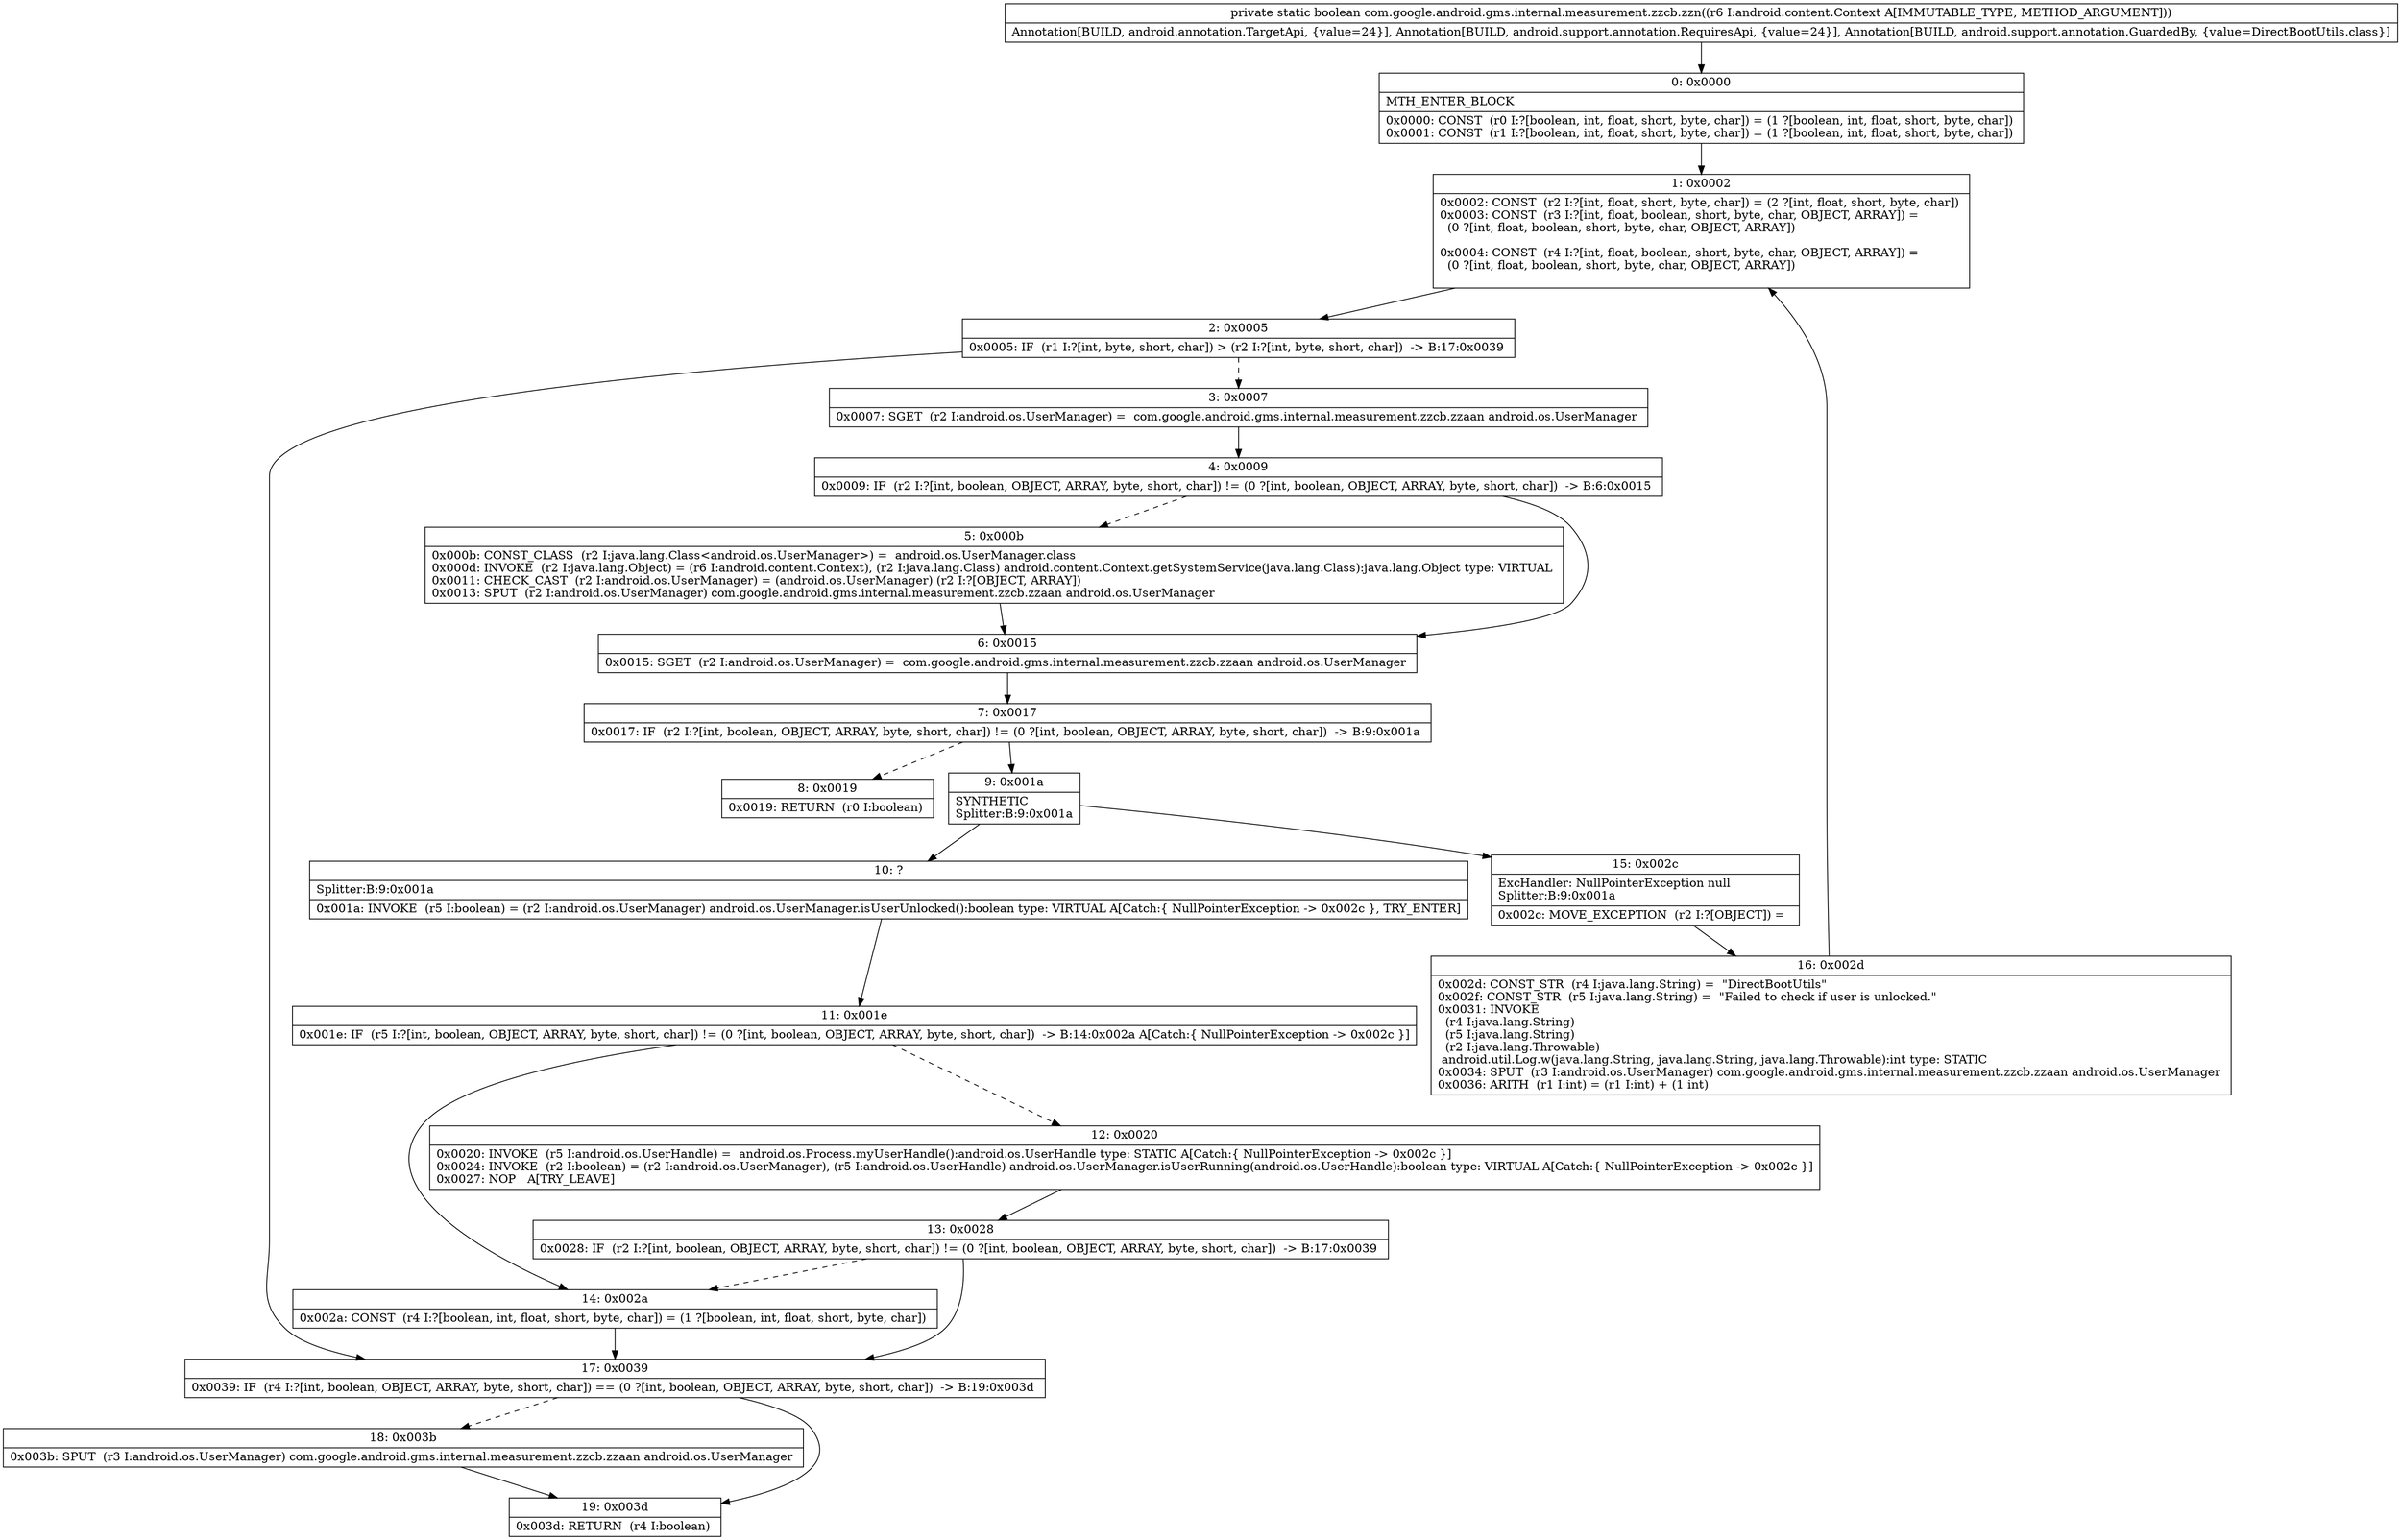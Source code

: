 digraph "CFG forcom.google.android.gms.internal.measurement.zzcb.zzn(Landroid\/content\/Context;)Z" {
Node_0 [shape=record,label="{0\:\ 0x0000|MTH_ENTER_BLOCK\l|0x0000: CONST  (r0 I:?[boolean, int, float, short, byte, char]) = (1 ?[boolean, int, float, short, byte, char]) \l0x0001: CONST  (r1 I:?[boolean, int, float, short, byte, char]) = (1 ?[boolean, int, float, short, byte, char]) \l}"];
Node_1 [shape=record,label="{1\:\ 0x0002|0x0002: CONST  (r2 I:?[int, float, short, byte, char]) = (2 ?[int, float, short, byte, char]) \l0x0003: CONST  (r3 I:?[int, float, boolean, short, byte, char, OBJECT, ARRAY]) = \l  (0 ?[int, float, boolean, short, byte, char, OBJECT, ARRAY])\l \l0x0004: CONST  (r4 I:?[int, float, boolean, short, byte, char, OBJECT, ARRAY]) = \l  (0 ?[int, float, boolean, short, byte, char, OBJECT, ARRAY])\l \l}"];
Node_2 [shape=record,label="{2\:\ 0x0005|0x0005: IF  (r1 I:?[int, byte, short, char]) \> (r2 I:?[int, byte, short, char])  \-\> B:17:0x0039 \l}"];
Node_3 [shape=record,label="{3\:\ 0x0007|0x0007: SGET  (r2 I:android.os.UserManager) =  com.google.android.gms.internal.measurement.zzcb.zzaan android.os.UserManager \l}"];
Node_4 [shape=record,label="{4\:\ 0x0009|0x0009: IF  (r2 I:?[int, boolean, OBJECT, ARRAY, byte, short, char]) != (0 ?[int, boolean, OBJECT, ARRAY, byte, short, char])  \-\> B:6:0x0015 \l}"];
Node_5 [shape=record,label="{5\:\ 0x000b|0x000b: CONST_CLASS  (r2 I:java.lang.Class\<android.os.UserManager\>) =  android.os.UserManager.class \l0x000d: INVOKE  (r2 I:java.lang.Object) = (r6 I:android.content.Context), (r2 I:java.lang.Class) android.content.Context.getSystemService(java.lang.Class):java.lang.Object type: VIRTUAL \l0x0011: CHECK_CAST  (r2 I:android.os.UserManager) = (android.os.UserManager) (r2 I:?[OBJECT, ARRAY]) \l0x0013: SPUT  (r2 I:android.os.UserManager) com.google.android.gms.internal.measurement.zzcb.zzaan android.os.UserManager \l}"];
Node_6 [shape=record,label="{6\:\ 0x0015|0x0015: SGET  (r2 I:android.os.UserManager) =  com.google.android.gms.internal.measurement.zzcb.zzaan android.os.UserManager \l}"];
Node_7 [shape=record,label="{7\:\ 0x0017|0x0017: IF  (r2 I:?[int, boolean, OBJECT, ARRAY, byte, short, char]) != (0 ?[int, boolean, OBJECT, ARRAY, byte, short, char])  \-\> B:9:0x001a \l}"];
Node_8 [shape=record,label="{8\:\ 0x0019|0x0019: RETURN  (r0 I:boolean) \l}"];
Node_9 [shape=record,label="{9\:\ 0x001a|SYNTHETIC\lSplitter:B:9:0x001a\l}"];
Node_10 [shape=record,label="{10\:\ ?|Splitter:B:9:0x001a\l|0x001a: INVOKE  (r5 I:boolean) = (r2 I:android.os.UserManager) android.os.UserManager.isUserUnlocked():boolean type: VIRTUAL A[Catch:\{ NullPointerException \-\> 0x002c \}, TRY_ENTER]\l}"];
Node_11 [shape=record,label="{11\:\ 0x001e|0x001e: IF  (r5 I:?[int, boolean, OBJECT, ARRAY, byte, short, char]) != (0 ?[int, boolean, OBJECT, ARRAY, byte, short, char])  \-\> B:14:0x002a A[Catch:\{ NullPointerException \-\> 0x002c \}]\l}"];
Node_12 [shape=record,label="{12\:\ 0x0020|0x0020: INVOKE  (r5 I:android.os.UserHandle) =  android.os.Process.myUserHandle():android.os.UserHandle type: STATIC A[Catch:\{ NullPointerException \-\> 0x002c \}]\l0x0024: INVOKE  (r2 I:boolean) = (r2 I:android.os.UserManager), (r5 I:android.os.UserHandle) android.os.UserManager.isUserRunning(android.os.UserHandle):boolean type: VIRTUAL A[Catch:\{ NullPointerException \-\> 0x002c \}]\l0x0027: NOP   A[TRY_LEAVE]\l}"];
Node_13 [shape=record,label="{13\:\ 0x0028|0x0028: IF  (r2 I:?[int, boolean, OBJECT, ARRAY, byte, short, char]) != (0 ?[int, boolean, OBJECT, ARRAY, byte, short, char])  \-\> B:17:0x0039 \l}"];
Node_14 [shape=record,label="{14\:\ 0x002a|0x002a: CONST  (r4 I:?[boolean, int, float, short, byte, char]) = (1 ?[boolean, int, float, short, byte, char]) \l}"];
Node_15 [shape=record,label="{15\:\ 0x002c|ExcHandler: NullPointerException null\lSplitter:B:9:0x001a\l|0x002c: MOVE_EXCEPTION  (r2 I:?[OBJECT]) =  \l}"];
Node_16 [shape=record,label="{16\:\ 0x002d|0x002d: CONST_STR  (r4 I:java.lang.String) =  \"DirectBootUtils\" \l0x002f: CONST_STR  (r5 I:java.lang.String) =  \"Failed to check if user is unlocked.\" \l0x0031: INVOKE  \l  (r4 I:java.lang.String)\l  (r5 I:java.lang.String)\l  (r2 I:java.lang.Throwable)\l android.util.Log.w(java.lang.String, java.lang.String, java.lang.Throwable):int type: STATIC \l0x0034: SPUT  (r3 I:android.os.UserManager) com.google.android.gms.internal.measurement.zzcb.zzaan android.os.UserManager \l0x0036: ARITH  (r1 I:int) = (r1 I:int) + (1 int) \l}"];
Node_17 [shape=record,label="{17\:\ 0x0039|0x0039: IF  (r4 I:?[int, boolean, OBJECT, ARRAY, byte, short, char]) == (0 ?[int, boolean, OBJECT, ARRAY, byte, short, char])  \-\> B:19:0x003d \l}"];
Node_18 [shape=record,label="{18\:\ 0x003b|0x003b: SPUT  (r3 I:android.os.UserManager) com.google.android.gms.internal.measurement.zzcb.zzaan android.os.UserManager \l}"];
Node_19 [shape=record,label="{19\:\ 0x003d|0x003d: RETURN  (r4 I:boolean) \l}"];
MethodNode[shape=record,label="{private static boolean com.google.android.gms.internal.measurement.zzcb.zzn((r6 I:android.content.Context A[IMMUTABLE_TYPE, METHOD_ARGUMENT]))  | Annotation[BUILD, android.annotation.TargetApi, \{value=24\}], Annotation[BUILD, android.support.annotation.RequiresApi, \{value=24\}], Annotation[BUILD, android.support.annotation.GuardedBy, \{value=DirectBootUtils.class\}]\l}"];
MethodNode -> Node_0;
Node_0 -> Node_1;
Node_1 -> Node_2;
Node_2 -> Node_3[style=dashed];
Node_2 -> Node_17;
Node_3 -> Node_4;
Node_4 -> Node_5[style=dashed];
Node_4 -> Node_6;
Node_5 -> Node_6;
Node_6 -> Node_7;
Node_7 -> Node_8[style=dashed];
Node_7 -> Node_9;
Node_9 -> Node_10;
Node_9 -> Node_15;
Node_10 -> Node_11;
Node_11 -> Node_12[style=dashed];
Node_11 -> Node_14;
Node_12 -> Node_13;
Node_13 -> Node_14[style=dashed];
Node_13 -> Node_17;
Node_14 -> Node_17;
Node_15 -> Node_16;
Node_16 -> Node_1;
Node_17 -> Node_18[style=dashed];
Node_17 -> Node_19;
Node_18 -> Node_19;
}

